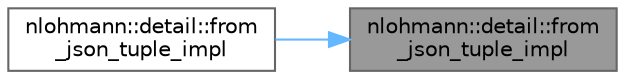 digraph "nlohmann::detail::from_json_tuple_impl"
{
 // LATEX_PDF_SIZE
  bgcolor="transparent";
  edge [fontname=Helvetica,fontsize=10,labelfontname=Helvetica,labelfontsize=10];
  node [fontname=Helvetica,fontsize=10,shape=box,height=0.2,width=0.4];
  rankdir="RL";
  Node1 [id="Node000001",label="nlohmann::detail::from\l_json_tuple_impl",height=0.2,width=0.4,color="gray40", fillcolor="grey60", style="filled", fontcolor="black",tooltip=" "];
  Node1 -> Node2 [id="edge1_Node000001_Node000002",dir="back",color="steelblue1",style="solid",tooltip=" "];
  Node2 [id="Node000002",label="nlohmann::detail::from\l_json_tuple_impl",height=0.2,width=0.4,color="grey40", fillcolor="white", style="filled",URL="$namespacenlohmann_1_1detail.html#af1bc20d589bcfe61a23974cb17a34d6f",tooltip=" "];
}
